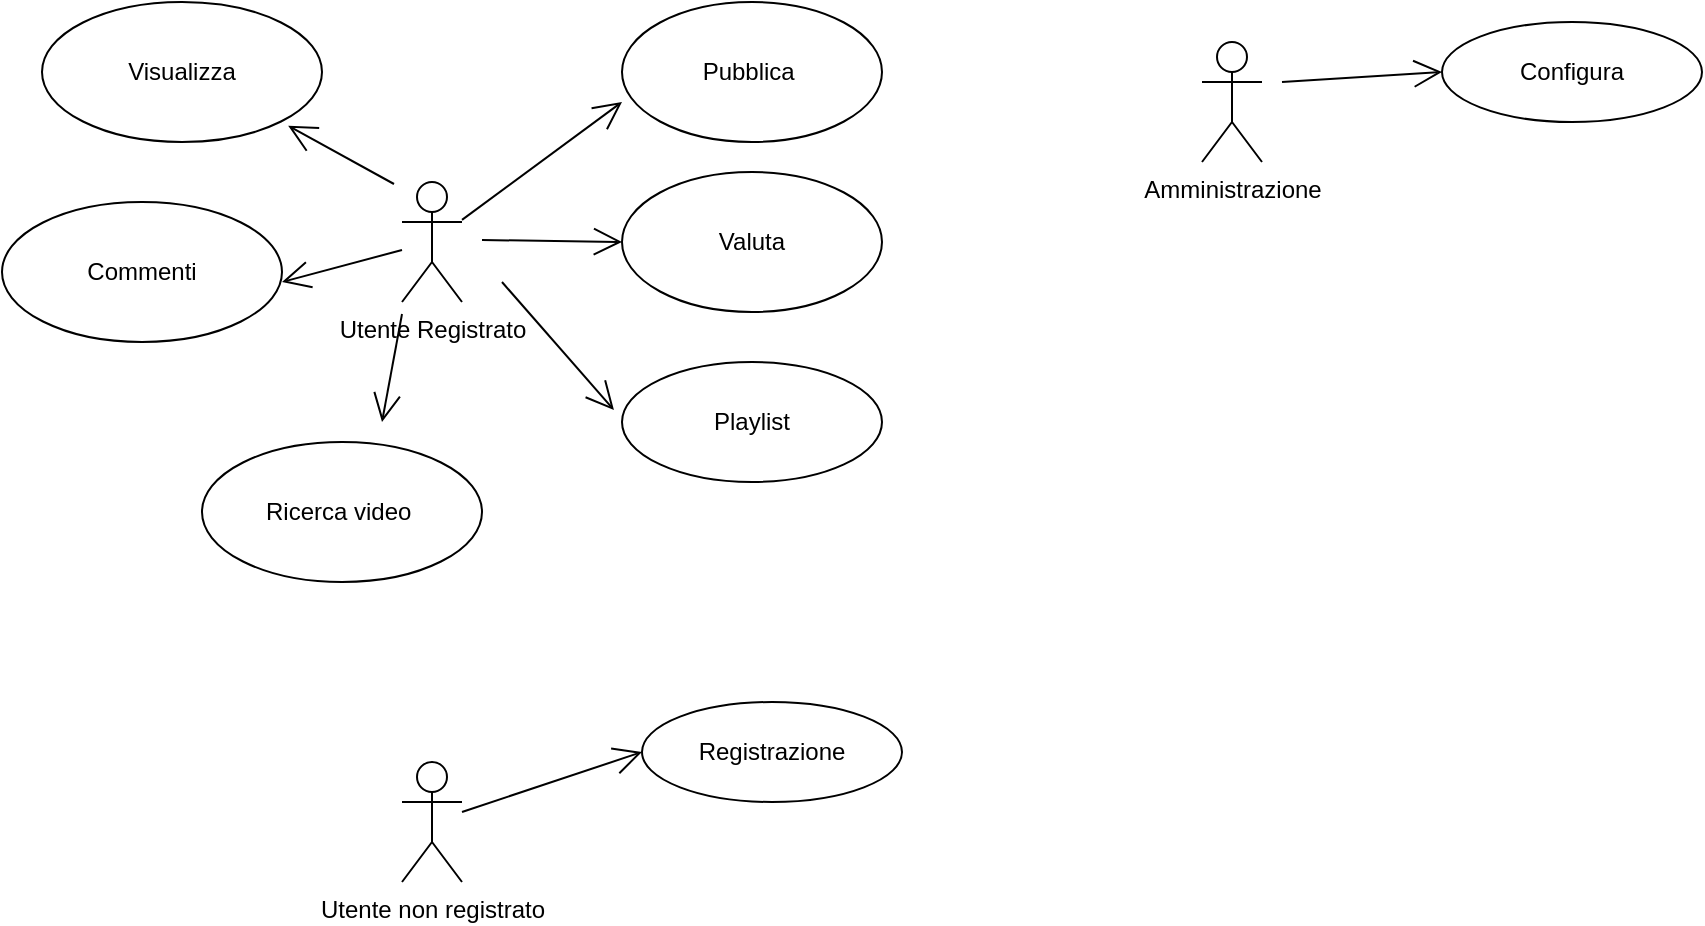 <mxfile version="21.6.3" type="device">
  <diagram name="Page-1" id="nFdARQUCH4EZcQtW10mC">
    <mxGraphModel dx="2085" dy="728" grid="1" gridSize="10" guides="1" tooltips="1" connect="1" arrows="1" fold="1" page="1" pageScale="1" pageWidth="850" pageHeight="1100" math="0" shadow="0">
      <root>
        <mxCell id="0" />
        <mxCell id="1" parent="0" />
        <mxCell id="9p1DAA8Hc47bGYZ9IEv--1" value="Utente non registrato" style="shape=umlActor;verticalLabelPosition=bottom;verticalAlign=top;html=1;" parent="1" vertex="1">
          <mxGeometry x="80" y="420" width="30" height="60" as="geometry" />
        </mxCell>
        <mxCell id="9p1DAA8Hc47bGYZ9IEv--2" value="Utente Registrato" style="shape=umlActor;verticalLabelPosition=bottom;verticalAlign=top;html=1;" parent="1" vertex="1">
          <mxGeometry x="80" y="130" width="30" height="60" as="geometry" />
        </mxCell>
        <mxCell id="9p1DAA8Hc47bGYZ9IEv--4" value="Registrazione" style="ellipse;whiteSpace=wrap;html=1;" parent="1" vertex="1">
          <mxGeometry x="200" y="390" width="130" height="50" as="geometry" />
        </mxCell>
        <mxCell id="9p1DAA8Hc47bGYZ9IEv--8" value="" style="endArrow=open;endFill=1;endSize=12;html=1;rounded=0;entryX=0;entryY=0.5;entryDx=0;entryDy=0;" parent="1" source="9p1DAA8Hc47bGYZ9IEv--1" target="9p1DAA8Hc47bGYZ9IEv--4" edge="1">
          <mxGeometry width="160" relative="1" as="geometry">
            <mxPoint x="130" y="460" as="sourcePoint" />
            <mxPoint x="190" y="420" as="targetPoint" />
          </mxGeometry>
        </mxCell>
        <mxCell id="9p1DAA8Hc47bGYZ9IEv--11" value="Pubblica&amp;nbsp;" style="ellipse;whiteSpace=wrap;html=1;" parent="1" vertex="1">
          <mxGeometry x="190" y="40" width="130" height="70" as="geometry" />
        </mxCell>
        <mxCell id="9p1DAA8Hc47bGYZ9IEv--12" value="Valuta" style="ellipse;whiteSpace=wrap;html=1;" parent="1" vertex="1">
          <mxGeometry x="190" y="125" width="130" height="70" as="geometry" />
        </mxCell>
        <mxCell id="9p1DAA8Hc47bGYZ9IEv--13" value="" style="endArrow=open;endFill=1;endSize=12;html=1;rounded=0;entryX=0;entryY=0.5;entryDx=0;entryDy=0;" parent="1" source="9p1DAA8Hc47bGYZ9IEv--2" edge="1">
          <mxGeometry width="160" relative="1" as="geometry">
            <mxPoint x="100" y="120" as="sourcePoint" />
            <mxPoint x="190" y="90" as="targetPoint" />
          </mxGeometry>
        </mxCell>
        <mxCell id="9p1DAA8Hc47bGYZ9IEv--14" value="" style="endArrow=open;endFill=1;endSize=12;html=1;rounded=0;entryX=0;entryY=0.5;entryDx=0;entryDy=0;" parent="1" target="9p1DAA8Hc47bGYZ9IEv--12" edge="1">
          <mxGeometry width="160" relative="1" as="geometry">
            <mxPoint x="120" y="159" as="sourcePoint" />
            <mxPoint x="200" y="100" as="targetPoint" />
          </mxGeometry>
        </mxCell>
        <mxCell id="9p1DAA8Hc47bGYZ9IEv--15" value="Visualizza" style="ellipse;whiteSpace=wrap;html=1;" parent="1" vertex="1">
          <mxGeometry x="-100" y="40" width="140" height="70" as="geometry" />
        </mxCell>
        <mxCell id="9p1DAA8Hc47bGYZ9IEv--16" value="" style="endArrow=open;endFill=1;endSize=12;html=1;rounded=0;" parent="1" edge="1">
          <mxGeometry width="160" relative="1" as="geometry">
            <mxPoint x="76" y="131" as="sourcePoint" />
            <mxPoint x="23.087" y="101.898" as="targetPoint" />
          </mxGeometry>
        </mxCell>
        <mxCell id="9p1DAA8Hc47bGYZ9IEv--17" value="Commenti" style="ellipse;whiteSpace=wrap;html=1;" parent="1" vertex="1">
          <mxGeometry x="-120" y="140" width="140" height="70" as="geometry" />
        </mxCell>
        <mxCell id="9p1DAA8Hc47bGYZ9IEv--18" value="" style="endArrow=open;endFill=1;endSize=12;html=1;rounded=0;" parent="1" source="9p1DAA8Hc47bGYZ9IEv--2" edge="1">
          <mxGeometry width="160" relative="1" as="geometry">
            <mxPoint x="80.002" y="289.999" as="sourcePoint" />
            <mxPoint x="20" y="180" as="targetPoint" />
          </mxGeometry>
        </mxCell>
        <mxCell id="FvhzBpKn14LzumvnX0cp-1" value="Amministrazione" style="shape=umlActor;verticalLabelPosition=bottom;verticalAlign=top;html=1;" parent="1" vertex="1">
          <mxGeometry x="480" y="60" width="30" height="60" as="geometry" />
        </mxCell>
        <mxCell id="FvhzBpKn14LzumvnX0cp-5" value="Configura" style="ellipse;whiteSpace=wrap;html=1;" parent="1" vertex="1">
          <mxGeometry x="600" y="50" width="130" height="50" as="geometry" />
        </mxCell>
        <mxCell id="FvhzBpKn14LzumvnX0cp-6" value="" style="endArrow=open;endFill=1;endSize=12;html=1;rounded=0;entryX=0;entryY=0.5;entryDx=0;entryDy=0;" parent="1" target="FvhzBpKn14LzumvnX0cp-5" edge="1">
          <mxGeometry width="160" relative="1" as="geometry">
            <mxPoint x="520" y="80" as="sourcePoint" />
            <mxPoint x="570" y="81" as="targetPoint" />
          </mxGeometry>
        </mxCell>
        <mxCell id="FvhzBpKn14LzumvnX0cp-7" value="Playlist" style="ellipse;whiteSpace=wrap;html=1;" parent="1" vertex="1">
          <mxGeometry x="190" y="220" width="130" height="60" as="geometry" />
        </mxCell>
        <mxCell id="FvhzBpKn14LzumvnX0cp-8" value="" style="endArrow=open;endFill=1;endSize=12;html=1;rounded=0;entryX=-0.031;entryY=0.4;entryDx=0;entryDy=0;entryPerimeter=0;" parent="1" target="FvhzBpKn14LzumvnX0cp-7" edge="1">
          <mxGeometry width="160" relative="1" as="geometry">
            <mxPoint x="130" y="180" as="sourcePoint" />
            <mxPoint x="100" y="270" as="targetPoint" />
          </mxGeometry>
        </mxCell>
        <mxCell id="P8VzC_5X71QsQbKldgGP-1" value="Ricerca video&amp;nbsp;" style="ellipse;whiteSpace=wrap;html=1;" vertex="1" parent="1">
          <mxGeometry x="-20" y="260" width="140" height="70" as="geometry" />
        </mxCell>
        <mxCell id="P8VzC_5X71QsQbKldgGP-2" value="" style="endArrow=open;endFill=1;endSize=12;html=1;rounded=0;" edge="1" parent="1">
          <mxGeometry width="160" relative="1" as="geometry">
            <mxPoint x="80" y="196" as="sourcePoint" />
            <mxPoint x="70" y="250" as="targetPoint" />
          </mxGeometry>
        </mxCell>
      </root>
    </mxGraphModel>
  </diagram>
</mxfile>

